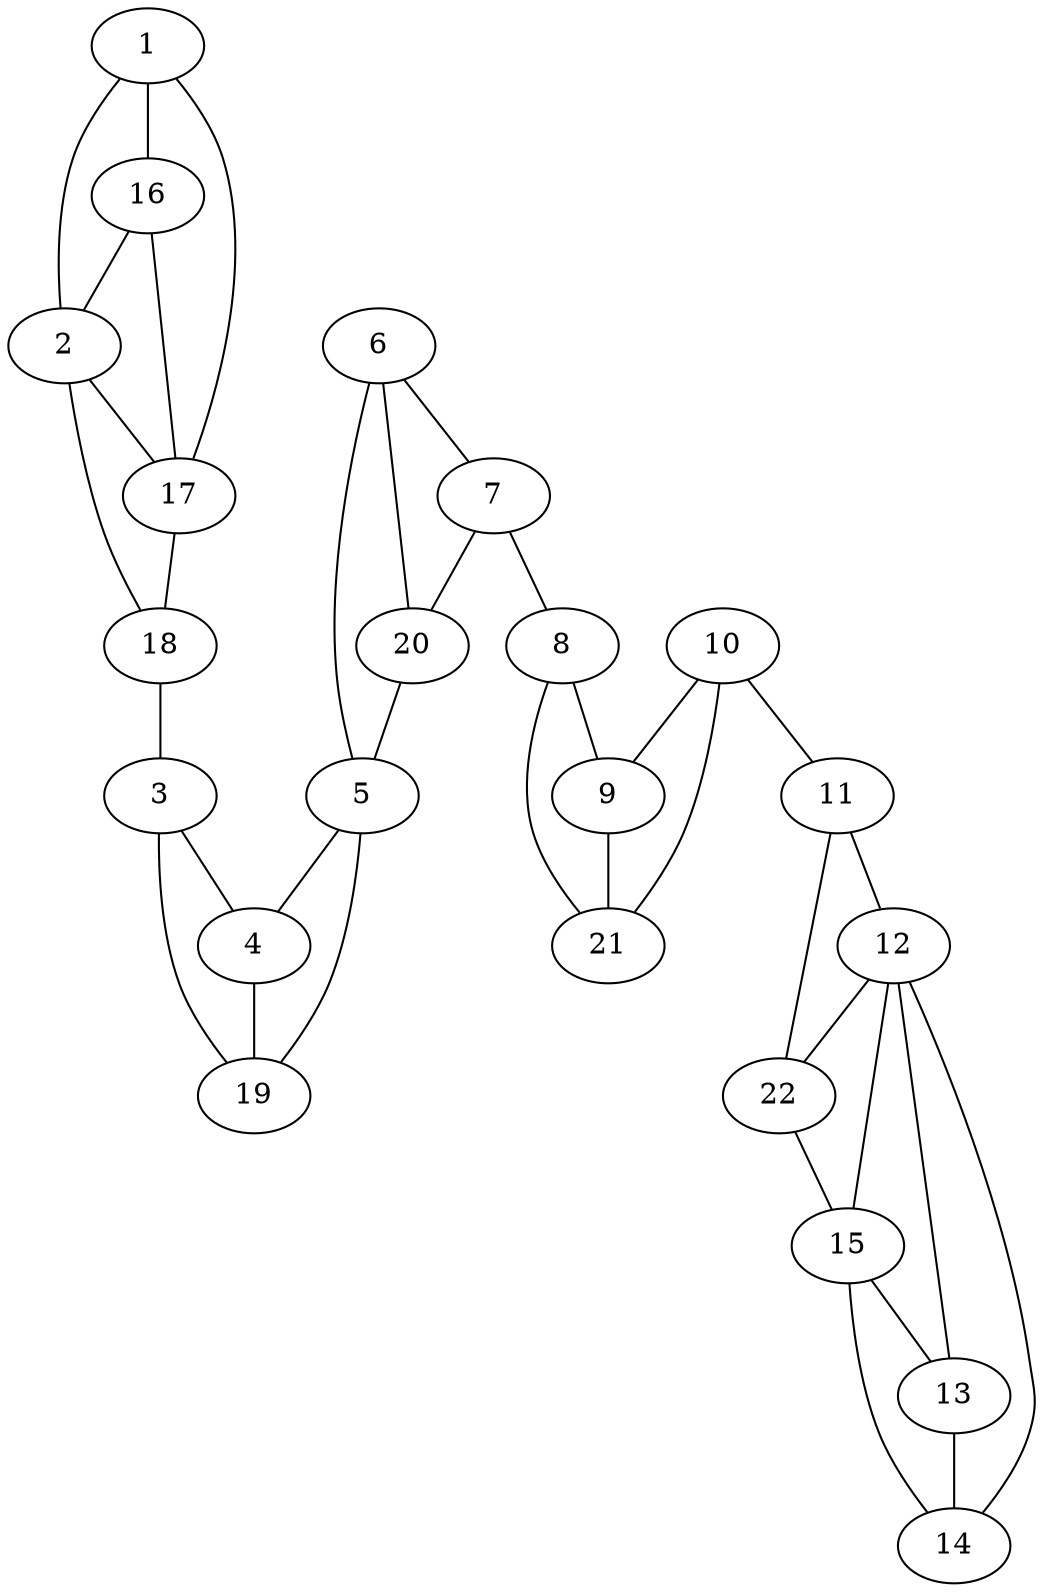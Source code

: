 graph pdb1amk {
	1	 [aaLength=12,
		sequence=TTASIEKLVQVF,
		type=0];
	2	 [aaLength=7,
		sequence=HIPLVQA,
		type=0];
	1 -- 2	 [distance0="30.0",
		frequency=1,
		type0=3];
	16	 [aaLength=6,
		sequence=QPIAAA,
		type=1];
	1 -- 16	 [distance0="12.0",
		frequency=1,
		type0=1];
	17	 [aaLength=6,
		sequence=DVQCVV,
		type=1];
	1 -- 17	 [distance0="19.0",
		frequency=1,
		type0=2];
	2 -- 17	 [distance0="11.0",
		frequency=1,
		type0=1];
	3	 [aaLength=6,
		sequence=SMPILK,
		type=0];
	4	 [aaLength=6,
		sequence=HSERRT,
		type=0];
	3 -- 4	 [distance0="16.0",
		frequency=1,
		type0=2];
	19	 [aaLength=4,
		sequence=HWVI,
		type=1];
	3 -- 19	 [distance0="10.0",
		distance1="0.0",
		frequency=2,
		type0=1,
		type1=4];
	4 -- 19	 [distance0="6.0",
		frequency=1,
		type0=1];
	5	 [aaLength=13,
		sequence=TDEIVAQKVSEAC,
		type=0];
	5 -- 4	 [distance0="10.0",
		frequency=1,
		type0=1];
	5 -- 19	 [distance0="16.0",
		frequency=1,
		type0=2];
	6	 [aaLength=5,
		sequence=TLQQR,
		type=0];
	7	 [aaLength=15,
		sequence=QTAKVVLSQTSAIAA,
		type=0];
	6 -- 7	 [distance0="8.0",
		distance1="0.0",
		frequency=2,
		type0=1,
		type1=4];
	6 -- 5	 [distance0="25.0",
		frequency=1,
		type0=3];
	8	 [aaLength=6,
		sequence=TKDAWN,
		type=0];
	7 -- 8	 [distance0="17.0",
		distance1="0.0",
		frequency=2,
		type0=2,
		type1=4];
	20	 [aaLength=6,
		sequence=FMVIAC,
		type=1];
	7 -- 20	 [distance0="17.0",
		frequency=1,
		type0=3];
	9	 [aaLength=3,
		sequence=PVW,
		type=0];
	8 -- 9	 [distance0="13.0",
		frequency=1,
		type0=2];
	21	 [aaLength=5,
		sequence=QVVLA,
		type=1];
	8 -- 21	 [distance0="6.0",
		distance1="0.0",
		frequency=2,
		type0=1,
		type1=5];
	9 -- 21	 [distance0="7.0",
		frequency=1,
		type0=1];
	10	 [aaLength=18,
		sequence=TPEQAQEVHLLLRKWVSE,
		type=0];
	10 -- 9	 [distance0="11.0",
		frequency=1,
		type0=1];
	11	 [aaLength=6,
		sequence=GTDVAA,
		type=0];
	10 -- 11	 [distance0="20.0",
		distance1="0.0",
		frequency=2,
		type0=3,
		type1=4];
	10 -- 21	 [distance0="18.0",
		frequency=1,
		type0=2];
	12	 [aaLength=5,
		sequence=NAATL,
		type=0];
	11 -- 12	 [distance0="19.0",
		frequency=1,
		type0=2];
	22	 [aaLength=3,
		sequence=RIL,
		type=1];
	11 -- 22	 [distance0="8.0",
		distance1="0.0",
		frequency=2,
		type0=1,
		type1=4];
	13	 [aaLength=4,
		sequence=GGAS,
		type=0];
	12 -- 13	 [distance0="16.0",
		frequency=1,
		type0=3];
	15	 [aaLength=4,
		sequence=NGFL,
		type=1];
	12 -- 15	 [distance0="11.0",
		distance1="0.0",
		frequency=2,
		type0=1,
		type1=4];
	12 -- 22	 [distance0="11.0",
		frequency=1,
		type0=2];
	14	 [aaLength=9,
		sequence=KPEFRDIID,
		type=0];
	13 -- 14	 [distance0="5.0",
		distance1="0.0",
		frequency=2,
		type0=1,
		type1=4];
	14 -- 12	 [distance0="21.0",
		frequency=1,
		type0=3];
	14 -- 15	 [distance0="10.0",
		frequency=1,
		type0=2];
	15 -- 13	 [distance0="5.0",
		distance1="0.0",
		frequency=2,
		type0=1,
		type1=4];
	16 -- 2	 [distance0="42.0",
		frequency=1,
		type0=3];
	16 -- 17	 [distance0="31.0",
		distance1="0.0",
		frequency=2,
		type0=2,
		type1=4];
	18	 [aaLength=4,
		sequence=KYVI,
		type=1];
	17 -- 18	 [distance0="23.0",
		frequency=1,
		type0=3];
	18 -- 2	 [distance0="12.0",
		frequency=1,
		type0=1];
	18 -- 3	 [distance0="20.0",
		distance1="0.0",
		frequency=2,
		type0=2,
		type1=4];
	20 -- 6	 [distance0="9.0",
		distance1="0.0",
		frequency=2,
		type0=1,
		type1=4];
	20 -- 5	 [distance0="16.0",
		frequency=1,
		type0=2];
	22 -- 15	 [distance0="22.0",
		frequency=1,
		type0=3];
}

